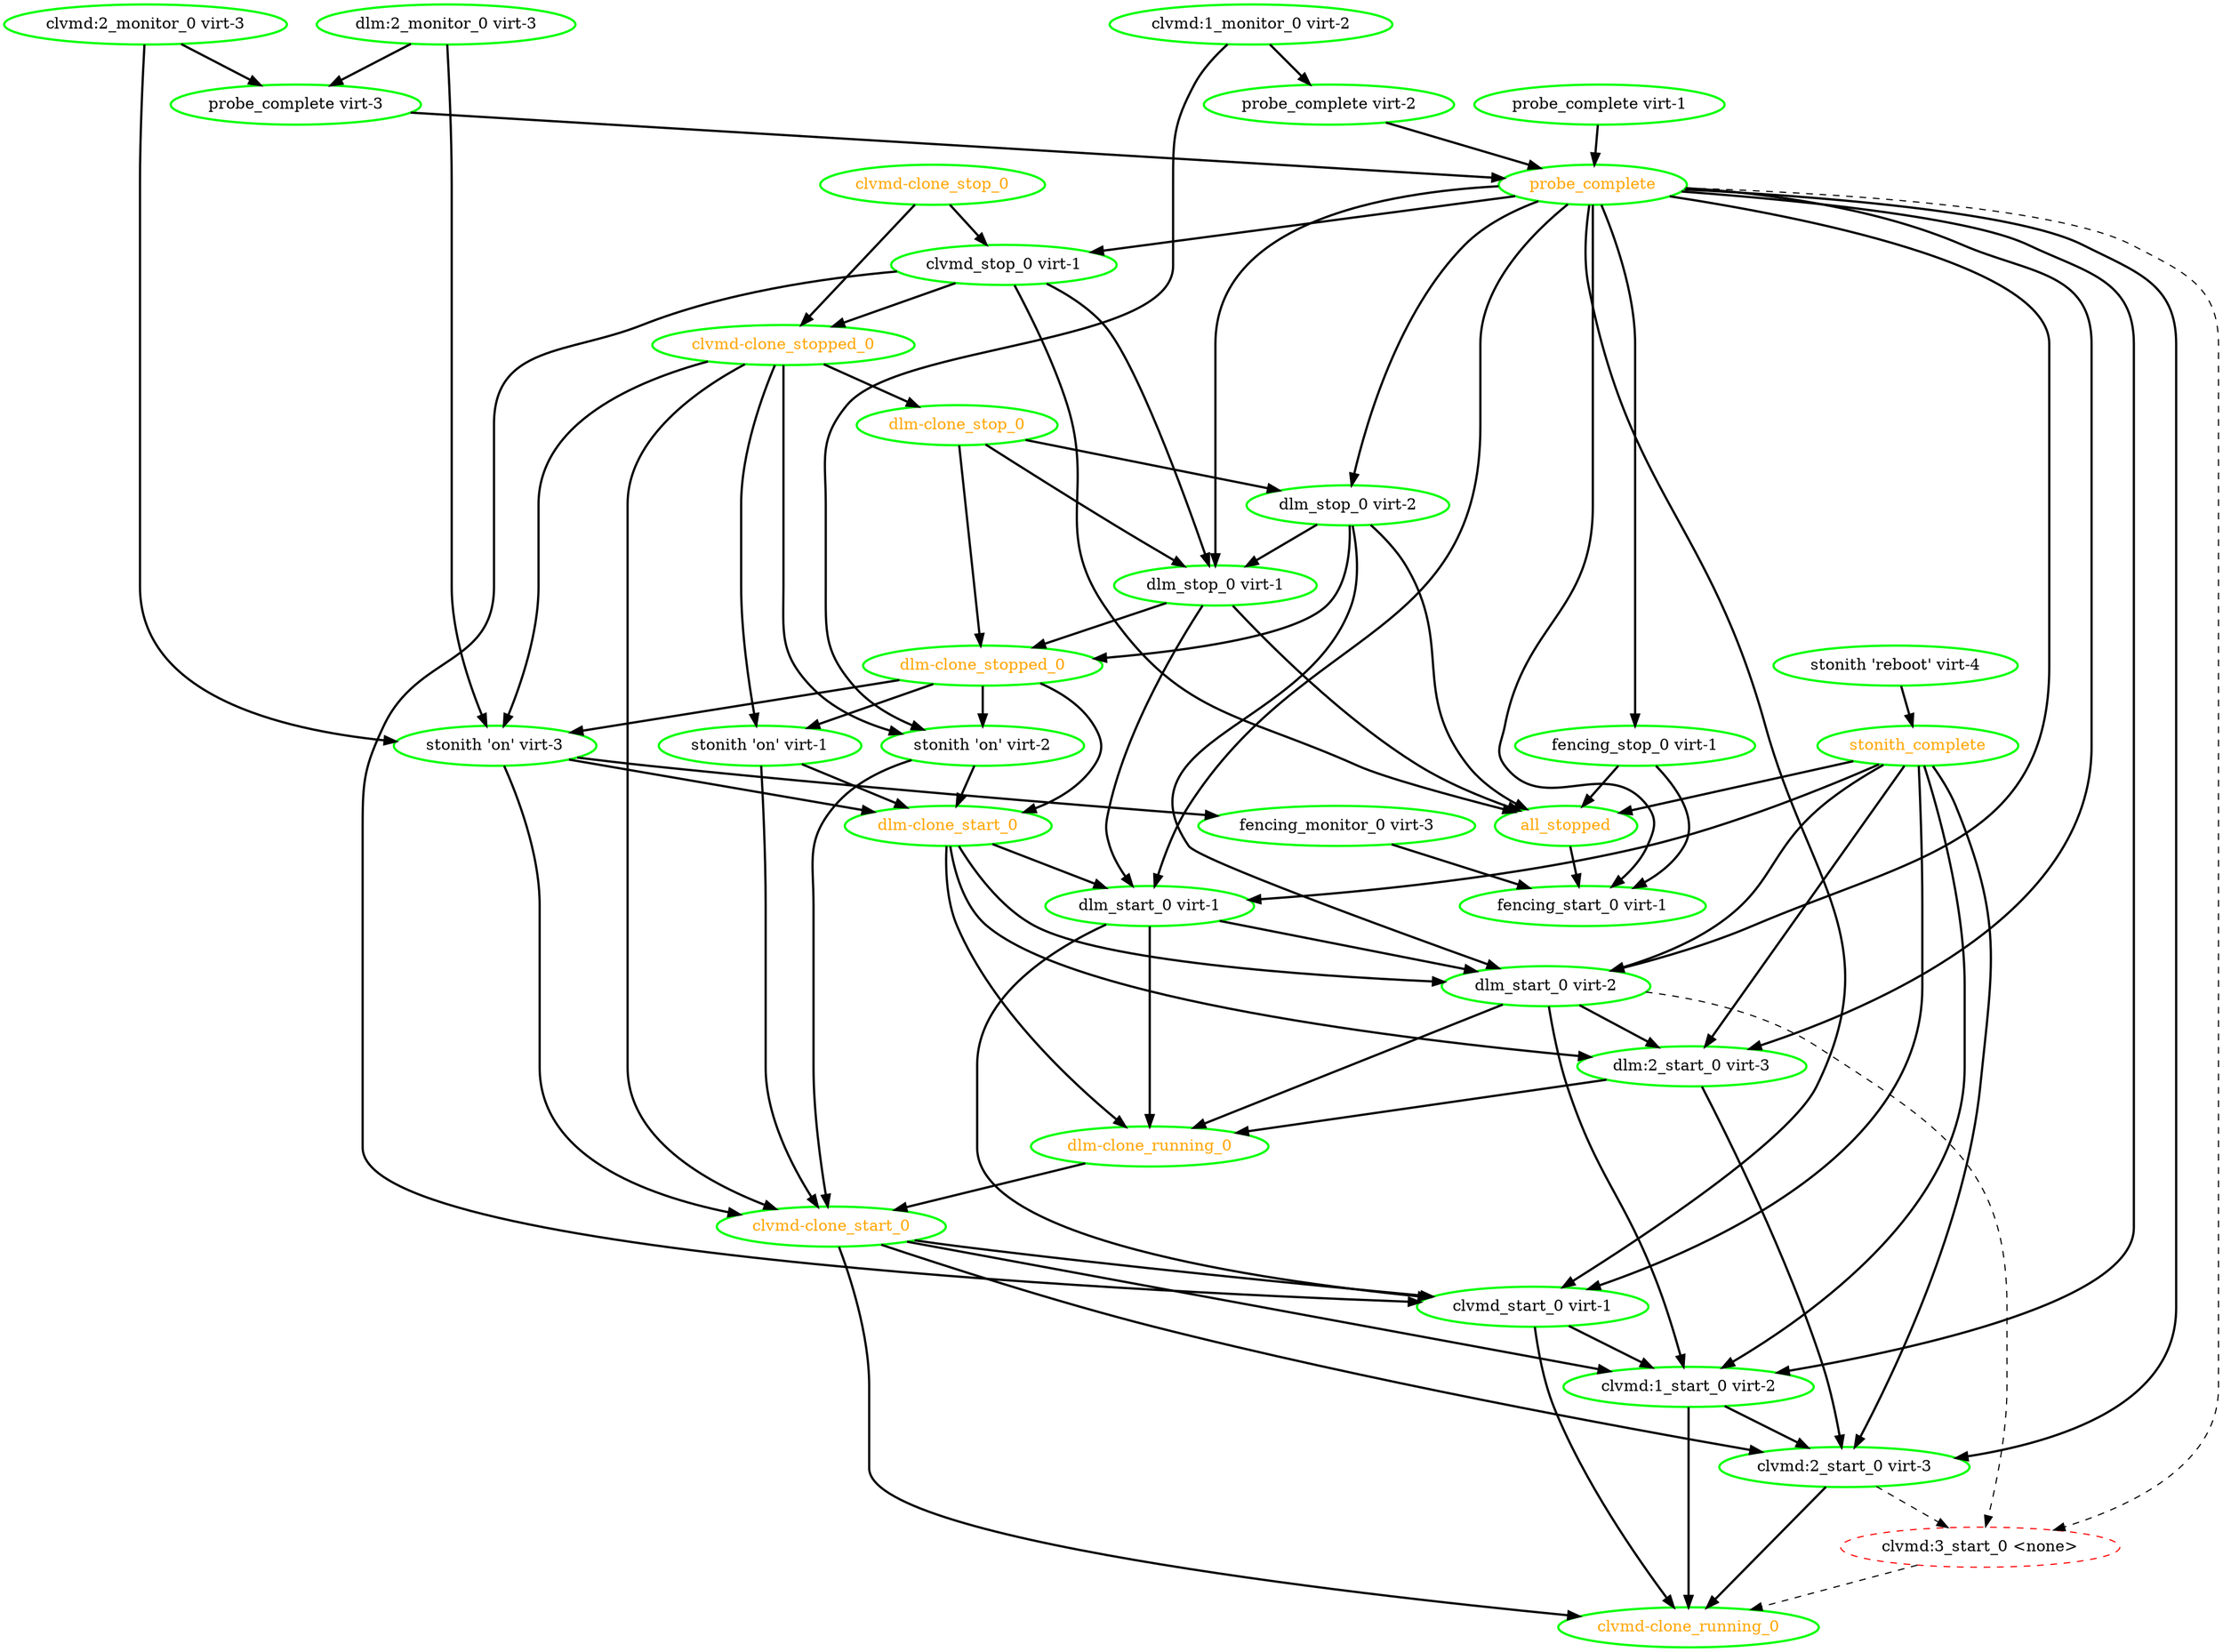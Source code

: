 digraph "g" {
"all_stopped" -> "fencing_start_0 virt-1" [ style = bold]
"all_stopped" [ style=bold color="green" fontcolor="orange"]
"clvmd-clone_running_0" [ style=bold color="green" fontcolor="orange"]
"clvmd-clone_start_0" -> "clvmd-clone_running_0" [ style = bold]
"clvmd-clone_start_0" -> "clvmd:1_start_0 virt-2" [ style = bold]
"clvmd-clone_start_0" -> "clvmd:2_start_0 virt-3" [ style = bold]
"clvmd-clone_start_0" -> "clvmd_start_0 virt-1" [ style = bold]
"clvmd-clone_start_0" [ style=bold color="green" fontcolor="orange"]
"clvmd-clone_stop_0" -> "clvmd-clone_stopped_0" [ style = bold]
"clvmd-clone_stop_0" -> "clvmd_stop_0 virt-1" [ style = bold]
"clvmd-clone_stop_0" [ style=bold color="green" fontcolor="orange"]
"clvmd-clone_stopped_0" -> "clvmd-clone_start_0" [ style = bold]
"clvmd-clone_stopped_0" -> "dlm-clone_stop_0" [ style = bold]
"clvmd-clone_stopped_0" -> "stonith 'on' virt-1" [ style = bold]
"clvmd-clone_stopped_0" -> "stonith 'on' virt-2" [ style = bold]
"clvmd-clone_stopped_0" -> "stonith 'on' virt-3" [ style = bold]
"clvmd-clone_stopped_0" [ style=bold color="green" fontcolor="orange"]
"clvmd:1_monitor_0 virt-2" -> "probe_complete virt-2" [ style = bold]
"clvmd:1_monitor_0 virt-2" -> "stonith 'on' virt-2" [ style = bold]
"clvmd:1_monitor_0 virt-2" [ style=bold color="green" fontcolor="black"]
"clvmd:1_start_0 virt-2" -> "clvmd-clone_running_0" [ style = bold]
"clvmd:1_start_0 virt-2" -> "clvmd:2_start_0 virt-3" [ style = bold]
"clvmd:1_start_0 virt-2" [ style=bold color="green" fontcolor="black"]
"clvmd:2_monitor_0 virt-3" -> "probe_complete virt-3" [ style = bold]
"clvmd:2_monitor_0 virt-3" -> "stonith 'on' virt-3" [ style = bold]
"clvmd:2_monitor_0 virt-3" [ style=bold color="green" fontcolor="black"]
"clvmd:2_start_0 virt-3" -> "clvmd-clone_running_0" [ style = bold]
"clvmd:2_start_0 virt-3" -> "clvmd:3_start_0 <none>" [ style = dashed]
"clvmd:2_start_0 virt-3" [ style=bold color="green" fontcolor="black"]
"clvmd:3_start_0 <none>" -> "clvmd-clone_running_0" [ style = dashed]
"clvmd:3_start_0 <none>" [ style=dashed color="red" fontcolor="black"]
"clvmd_start_0 virt-1" -> "clvmd-clone_running_0" [ style = bold]
"clvmd_start_0 virt-1" -> "clvmd:1_start_0 virt-2" [ style = bold]
"clvmd_start_0 virt-1" [ style=bold color="green" fontcolor="black"]
"clvmd_stop_0 virt-1" -> "all_stopped" [ style = bold]
"clvmd_stop_0 virt-1" -> "clvmd-clone_stopped_0" [ style = bold]
"clvmd_stop_0 virt-1" -> "clvmd_start_0 virt-1" [ style = bold]
"clvmd_stop_0 virt-1" -> "dlm_stop_0 virt-1" [ style = bold]
"clvmd_stop_0 virt-1" [ style=bold color="green" fontcolor="black"]
"dlm-clone_running_0" -> "clvmd-clone_start_0" [ style = bold]
"dlm-clone_running_0" [ style=bold color="green" fontcolor="orange"]
"dlm-clone_start_0" -> "dlm-clone_running_0" [ style = bold]
"dlm-clone_start_0" -> "dlm:2_start_0 virt-3" [ style = bold]
"dlm-clone_start_0" -> "dlm_start_0 virt-1" [ style = bold]
"dlm-clone_start_0" -> "dlm_start_0 virt-2" [ style = bold]
"dlm-clone_start_0" [ style=bold color="green" fontcolor="orange"]
"dlm-clone_stop_0" -> "dlm-clone_stopped_0" [ style = bold]
"dlm-clone_stop_0" -> "dlm_stop_0 virt-1" [ style = bold]
"dlm-clone_stop_0" -> "dlm_stop_0 virt-2" [ style = bold]
"dlm-clone_stop_0" [ style=bold color="green" fontcolor="orange"]
"dlm-clone_stopped_0" -> "dlm-clone_start_0" [ style = bold]
"dlm-clone_stopped_0" -> "stonith 'on' virt-1" [ style = bold]
"dlm-clone_stopped_0" -> "stonith 'on' virt-2" [ style = bold]
"dlm-clone_stopped_0" -> "stonith 'on' virt-3" [ style = bold]
"dlm-clone_stopped_0" [ style=bold color="green" fontcolor="orange"]
"dlm:2_monitor_0 virt-3" -> "probe_complete virt-3" [ style = bold]
"dlm:2_monitor_0 virt-3" -> "stonith 'on' virt-3" [ style = bold]
"dlm:2_monitor_0 virt-3" [ style=bold color="green" fontcolor="black"]
"dlm:2_start_0 virt-3" -> "clvmd:2_start_0 virt-3" [ style = bold]
"dlm:2_start_0 virt-3" -> "dlm-clone_running_0" [ style = bold]
"dlm:2_start_0 virt-3" [ style=bold color="green" fontcolor="black"]
"dlm_start_0 virt-1" -> "clvmd_start_0 virt-1" [ style = bold]
"dlm_start_0 virt-1" -> "dlm-clone_running_0" [ style = bold]
"dlm_start_0 virt-1" -> "dlm_start_0 virt-2" [ style = bold]
"dlm_start_0 virt-1" [ style=bold color="green" fontcolor="black"]
"dlm_start_0 virt-2" -> "clvmd:1_start_0 virt-2" [ style = bold]
"dlm_start_0 virt-2" -> "clvmd:3_start_0 <none>" [ style = dashed]
"dlm_start_0 virt-2" -> "dlm-clone_running_0" [ style = bold]
"dlm_start_0 virt-2" -> "dlm:2_start_0 virt-3" [ style = bold]
"dlm_start_0 virt-2" [ style=bold color="green" fontcolor="black"]
"dlm_stop_0 virt-1" -> "all_stopped" [ style = bold]
"dlm_stop_0 virt-1" -> "dlm-clone_stopped_0" [ style = bold]
"dlm_stop_0 virt-1" -> "dlm_start_0 virt-1" [ style = bold]
"dlm_stop_0 virt-1" [ style=bold color="green" fontcolor="black"]
"dlm_stop_0 virt-2" -> "all_stopped" [ style = bold]
"dlm_stop_0 virt-2" -> "dlm-clone_stopped_0" [ style = bold]
"dlm_stop_0 virt-2" -> "dlm_start_0 virt-2" [ style = bold]
"dlm_stop_0 virt-2" -> "dlm_stop_0 virt-1" [ style = bold]
"dlm_stop_0 virt-2" [ style=bold color="green" fontcolor="black"]
"fencing_monitor_0 virt-3" -> "fencing_start_0 virt-1" [ style = bold]
"fencing_monitor_0 virt-3" [ style=bold color="green" fontcolor="black"]
"fencing_start_0 virt-1" [ style=bold color="green" fontcolor="black"]
"fencing_stop_0 virt-1" -> "all_stopped" [ style = bold]
"fencing_stop_0 virt-1" -> "fencing_start_0 virt-1" [ style = bold]
"fencing_stop_0 virt-1" [ style=bold color="green" fontcolor="black"]
"probe_complete virt-1" -> "probe_complete" [ style = bold]
"probe_complete virt-1" [ style=bold color="green" fontcolor="black"]
"probe_complete virt-2" -> "probe_complete" [ style = bold]
"probe_complete virt-2" [ style=bold color="green" fontcolor="black"]
"probe_complete virt-3" -> "probe_complete" [ style = bold]
"probe_complete virt-3" [ style=bold color="green" fontcolor="black"]
"probe_complete" -> "clvmd:1_start_0 virt-2" [ style = bold]
"probe_complete" -> "clvmd:2_start_0 virt-3" [ style = bold]
"probe_complete" -> "clvmd:3_start_0 <none>" [ style = dashed]
"probe_complete" -> "clvmd_start_0 virt-1" [ style = bold]
"probe_complete" -> "clvmd_stop_0 virt-1" [ style = bold]
"probe_complete" -> "dlm:2_start_0 virt-3" [ style = bold]
"probe_complete" -> "dlm_start_0 virt-1" [ style = bold]
"probe_complete" -> "dlm_start_0 virt-2" [ style = bold]
"probe_complete" -> "dlm_stop_0 virt-1" [ style = bold]
"probe_complete" -> "dlm_stop_0 virt-2" [ style = bold]
"probe_complete" -> "fencing_start_0 virt-1" [ style = bold]
"probe_complete" -> "fencing_stop_0 virt-1" [ style = bold]
"probe_complete" [ style=bold color="green" fontcolor="orange"]
"stonith 'on' virt-1" -> "clvmd-clone_start_0" [ style = bold]
"stonith 'on' virt-1" -> "dlm-clone_start_0" [ style = bold]
"stonith 'on' virt-1" [ style=bold color="green" fontcolor="black"]
"stonith 'on' virt-2" -> "clvmd-clone_start_0" [ style = bold]
"stonith 'on' virt-2" -> "dlm-clone_start_0" [ style = bold]
"stonith 'on' virt-2" [ style=bold color="green" fontcolor="black"]
"stonith 'on' virt-3" -> "clvmd-clone_start_0" [ style = bold]
"stonith 'on' virt-3" -> "dlm-clone_start_0" [ style = bold]
"stonith 'on' virt-3" -> "fencing_monitor_0 virt-3" [ style = bold]
"stonith 'on' virt-3" [ style=bold color="green" fontcolor="black"]
"stonith 'reboot' virt-4" -> "stonith_complete" [ style = bold]
"stonith 'reboot' virt-4" [ style=bold color="green" fontcolor="black"]
"stonith_complete" -> "all_stopped" [ style = bold]
"stonith_complete" -> "clvmd:1_start_0 virt-2" [ style = bold]
"stonith_complete" -> "clvmd:2_start_0 virt-3" [ style = bold]
"stonith_complete" -> "clvmd_start_0 virt-1" [ style = bold]
"stonith_complete" -> "dlm:2_start_0 virt-3" [ style = bold]
"stonith_complete" -> "dlm_start_0 virt-1" [ style = bold]
"stonith_complete" -> "dlm_start_0 virt-2" [ style = bold]
"stonith_complete" [ style=bold color="green" fontcolor="orange"]
}
